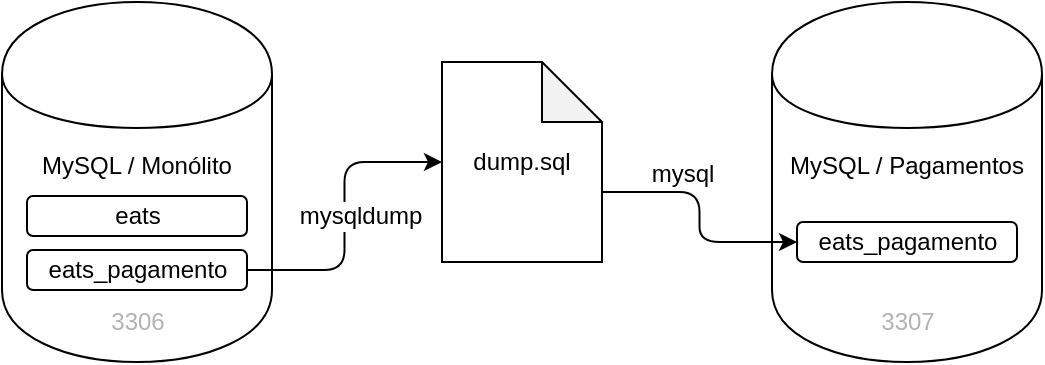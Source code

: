<mxfile version="12.1.3" type="device" pages="1"><diagram id="5-2_3xx5mCue0DWgJBWm" name="Page-1"><mxGraphModel dx="1102" dy="597" grid="1" gridSize="10" guides="1" tooltips="1" connect="1" arrows="1" fold="1" page="1" pageScale="1" pageWidth="827" pageHeight="1169" math="0" shadow="0"><root><mxCell id="0"/><mxCell id="1" parent="0"/><mxCell id="3wQUnuaFLzrMKkmEFARD-1" value="MySQL / Monólito" style="shape=cylinder;whiteSpace=wrap;html=1;boundedLbl=1;backgroundOutline=1;verticalAlign=top;spacing=0;spacingTop=30;" vertex="1" parent="1"><mxGeometry x="170" y="120" width="135" height="180" as="geometry"/></mxCell><mxCell id="3wQUnuaFLzrMKkmEFARD-3" value="dump.sql" style="shape=note;whiteSpace=wrap;html=1;backgroundOutline=1;darkOpacity=0.05;" vertex="1" parent="1"><mxGeometry x="390" y="150" width="80" height="100" as="geometry"/></mxCell><mxCell id="3wQUnuaFLzrMKkmEFARD-5" value="MySQL / Pagamentos" style="shape=cylinder;whiteSpace=wrap;html=1;boundedLbl=1;backgroundOutline=1;verticalAlign=top;spacing=0;spacingTop=30;" vertex="1" parent="1"><mxGeometry x="555" y="120" width="135" height="180" as="geometry"/></mxCell><mxCell id="3wQUnuaFLzrMKkmEFARD-12" value="eats_pagamento" style="rounded=1;whiteSpace=wrap;html=1;align=center;" vertex="1" parent="1"><mxGeometry x="567.5" y="230" width="110" height="20" as="geometry"/></mxCell><mxCell id="3wQUnuaFLzrMKkmEFARD-18" style="edgeStyle=orthogonalEdgeStyle;rounded=1;orthogonalLoop=1;jettySize=auto;html=1;exitX=1;exitY=0.5;exitDx=0;exitDy=0;fontColor=#B3B3B3;" edge="1" parent="1" source="3wQUnuaFLzrMKkmEFARD-13" target="3wQUnuaFLzrMKkmEFARD-3"><mxGeometry relative="1" as="geometry"/></mxCell><mxCell id="3wQUnuaFLzrMKkmEFARD-19" value="&lt;font color=&quot;#000000&quot;&gt;mysqldump&lt;/font&gt;" style="text;html=1;resizable=0;points=[];align=center;verticalAlign=middle;labelBackgroundColor=#ffffff;fontColor=#B3B3B3;spacing=0;spacingLeft=20;spacingBottom=20;" vertex="1" connectable="0" parent="3wQUnuaFLzrMKkmEFARD-18"><mxGeometry x="-0.391" y="17" relative="1" as="geometry"><mxPoint as="offset"/></mxGeometry></mxCell><mxCell id="3wQUnuaFLzrMKkmEFARD-13" value="eats_pagamento" style="rounded=1;whiteSpace=wrap;html=1;align=center;" vertex="1" parent="1"><mxGeometry x="182.5" y="244" width="110" height="20" as="geometry"/></mxCell><mxCell id="3wQUnuaFLzrMKkmEFARD-15" value="3306" style="text;html=1;strokeColor=none;fillColor=none;align=center;verticalAlign=middle;whiteSpace=wrap;rounded=0;fontColor=#B3B3B3;" vertex="1" parent="1"><mxGeometry x="218" y="270" width="40" height="20" as="geometry"/></mxCell><mxCell id="3wQUnuaFLzrMKkmEFARD-16" value="3307" style="text;html=1;strokeColor=none;fillColor=none;align=center;verticalAlign=middle;whiteSpace=wrap;rounded=0;fontColor=#B3B3B3;" vertex="1" parent="1"><mxGeometry x="602.5" y="270" width="40" height="20" as="geometry"/></mxCell><mxCell id="3wQUnuaFLzrMKkmEFARD-17" value="eats" style="rounded=1;whiteSpace=wrap;html=1;align=center;" vertex="1" parent="1"><mxGeometry x="182.5" y="217" width="110" height="20" as="geometry"/></mxCell><mxCell id="3wQUnuaFLzrMKkmEFARD-20" style="edgeStyle=orthogonalEdgeStyle;rounded=1;orthogonalLoop=1;jettySize=auto;html=1;exitX=0;exitY=0;exitDx=80;exitDy=65;exitPerimeter=0;entryX=0;entryY=0.5;entryDx=0;entryDy=0;fontColor=#B3B3B3;" edge="1" parent="1" source="3wQUnuaFLzrMKkmEFARD-3" target="3wQUnuaFLzrMKkmEFARD-12"><mxGeometry relative="1" as="geometry"/></mxCell><mxCell id="3wQUnuaFLzrMKkmEFARD-21" value="&lt;font color=&quot;#000000&quot;&gt;mysql&lt;/font&gt;" style="text;html=1;resizable=0;points=[];align=center;verticalAlign=bottom;labelBackgroundColor=#ffffff;fontColor=#B3B3B3;spacing=0;spacingBottom=4;" vertex="1" connectable="0" parent="3wQUnuaFLzrMKkmEFARD-20"><mxGeometry x="-0.35" y="-1" relative="1" as="geometry"><mxPoint as="offset"/></mxGeometry></mxCell></root></mxGraphModel></diagram></mxfile>